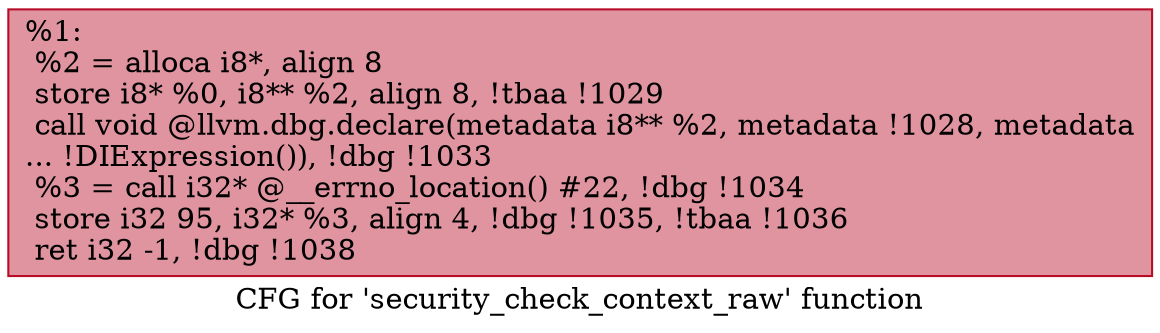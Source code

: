 digraph "CFG for 'security_check_context_raw' function" {
	label="CFG for 'security_check_context_raw' function";

	Node0x1111680 [shape=record,color="#b70d28ff", style=filled, fillcolor="#b70d2870",label="{%1:\l  %2 = alloca i8*, align 8\l  store i8* %0, i8** %2, align 8, !tbaa !1029\l  call void @llvm.dbg.declare(metadata i8** %2, metadata !1028, metadata\l... !DIExpression()), !dbg !1033\l  %3 = call i32* @__errno_location() #22, !dbg !1034\l  store i32 95, i32* %3, align 4, !dbg !1035, !tbaa !1036\l  ret i32 -1, !dbg !1038\l}"];
}
